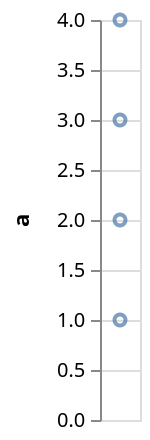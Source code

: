 {
  "$schema": "https://vega.github.io/schema/vega/v4.json",
  "autosize": "pad",
  "padding": 5,
  "width": 20,
  "height": 200,
  "style": "cell",
  "data": [
    {"name": "source_0", "values": "a\n1\n2\n3\n4", "format": {"type": "csv"}}
  ],
  "marks": [
    {
      "name": "marks",
      "type": "symbol",
      "style": ["point"],
      "from": {"data": "source_0"},
      "encode": {
        "update": {
          "opacity": {"value": 0.7},
          "fill": [
            {
              "test": "datum[\"a\"] === null || isNaN(datum[\"a\"])",
              "value": null
            },
            {"value": "transparent"}
          ],
          "stroke": [
            {
              "test": "datum[\"a\"] === null || isNaN(datum[\"a\"])",
              "value": null
            },
            {"value": "#4c78a8"}
          ],
          "tooltip": {"signal": "{\"a\": format(datum[\"a\"], \"\")}"},
          "x": {"signal": "width", "mult": 0.5},
          "y": {"scale": "y", "field": "a"}
        }
      }
    }
  ],
  "scales": [
    {
      "name": "y",
      "type": "linear",
      "domain": {"data": "source_0", "field": "a"},
      "range": [{"signal": "height"}, 0],
      "nice": true,
      "zero": true
    }
  ],
  "axes": [
    {
      "scale": "y",
      "orient": "left",
      "grid": false,
      "title": "a",
      "labelOverlap": true,
      "tickCount": {"signal": "floor(height/40) + 1"},
      "zindex": 1
    },
    {
      "scale": "y",
      "orient": "left",
      "grid": true,
      "tickCount": {"signal": "floor(height/40) + 1"},
      "domain": false,
      "labels": false,
      "maxExtent": 0,
      "minExtent": 0,
      "ticks": false,
      "zindex": 0
    }
  ],
  "config": {"axisY": {"minExtent": 30}}
}
